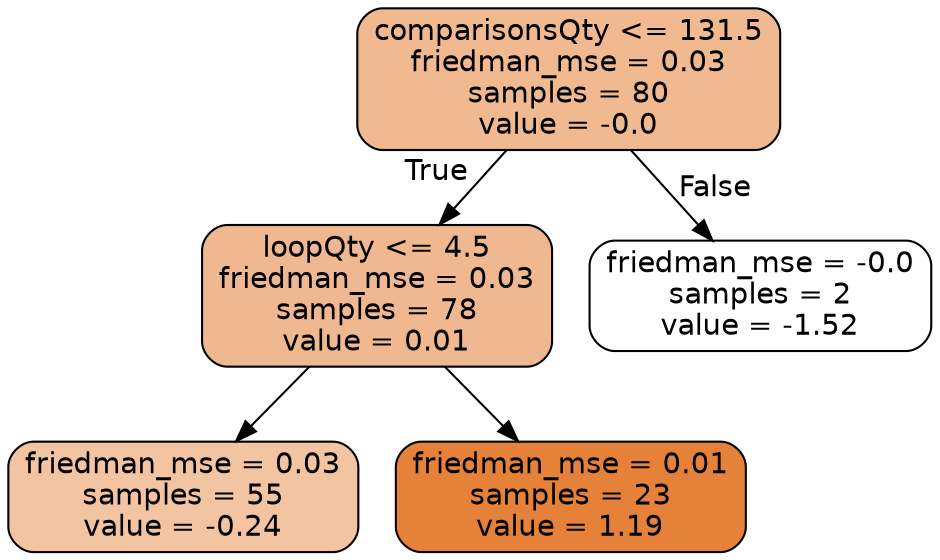 digraph Tree {
node [shape=box, style="filled, rounded", color="black", fontname="helvetica"] ;
edge [fontname="helvetica"] ;
0 [label="comparisonsQty <= 131.5\nfriedman_mse = 0.03\nsamples = 80\nvalue = -0.0", fillcolor="#f0b990"] ;
1 [label="loopQty <= 4.5\nfriedman_mse = 0.03\nsamples = 78\nvalue = 0.01", fillcolor="#f0b890"] ;
0 -> 1 [labeldistance=2.5, labelangle=45, headlabel="True"] ;
3 [label="friedman_mse = 0.03\nsamples = 55\nvalue = -0.24", fillcolor="#f3c4a2"] ;
1 -> 3 ;
4 [label="friedman_mse = 0.01\nsamples = 23\nvalue = 1.19", fillcolor="#e58139"] ;
1 -> 4 ;
2 [label="friedman_mse = -0.0\nsamples = 2\nvalue = -1.52", fillcolor="#ffffff"] ;
0 -> 2 [labeldistance=2.5, labelangle=-45, headlabel="False"] ;
}